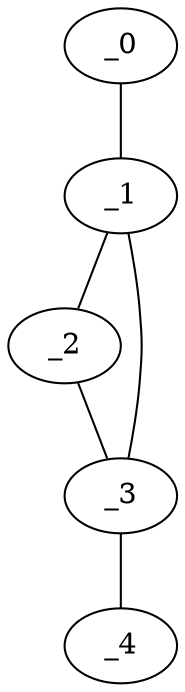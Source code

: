 graph ZP1_0105 {
	_0	 [x="0.289706",
		y="3.36689"];
	_1	 [x="2.50413",
		y="3.00405"];
	_0 -- _1;
	_2	 [x="0.790204",
		y="0.133413"];
	_1 -- _2;
	_3	 [x="2.51",
		y="0.49"];
	_1 -- _3;
	_2 -- _3;
	_4	 [x="0.76289",
		y="0.00118321"];
	_3 -- _4;
}
